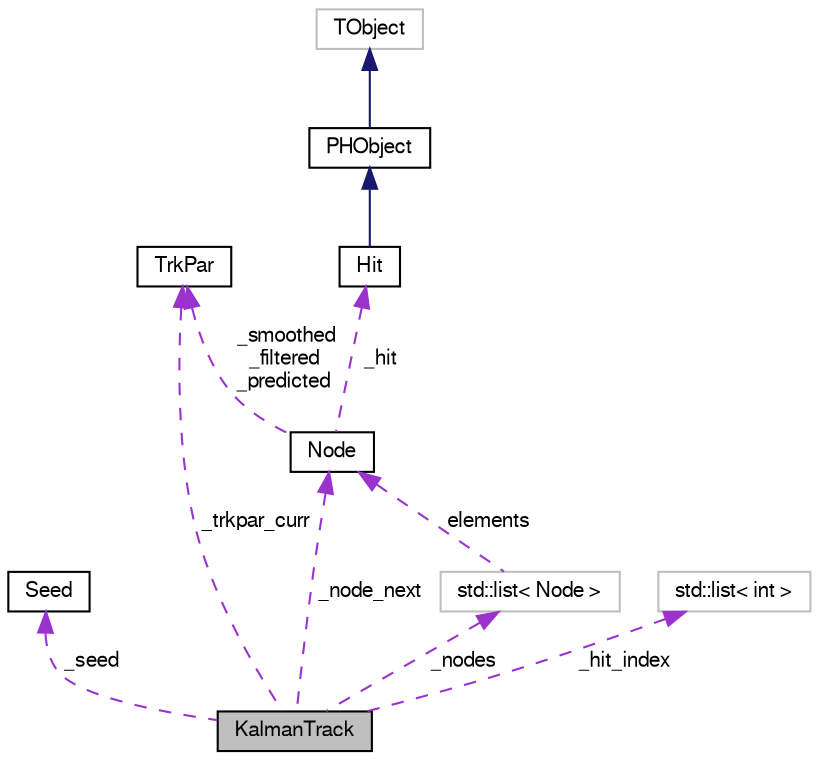 digraph "KalmanTrack"
{
  bgcolor="transparent";
  edge [fontname="FreeSans",fontsize="10",labelfontname="FreeSans",labelfontsize="10"];
  node [fontname="FreeSans",fontsize="10",shape=record];
  Node1 [label="KalmanTrack",height=0.2,width=0.4,color="black", fillcolor="grey75", style="filled" fontcolor="black"];
  Node2 -> Node1 [dir="back",color="darkorchid3",fontsize="10",style="dashed",label=" _seed" ,fontname="FreeSans"];
  Node2 [label="Seed",height=0.2,width=0.4,color="black",URL="$db/d19/classSeed.html",tooltip="Seed structure to store the temporary prop. seeds information. "];
  Node3 -> Node1 [dir="back",color="darkorchid3",fontsize="10",style="dashed",label=" _node_next" ,fontname="FreeSans"];
  Node3 [label="Node",height=0.2,width=0.4,color="black",URL="$df/dd0/classNode.html"];
  Node4 -> Node3 [dir="back",color="darkorchid3",fontsize="10",style="dashed",label=" _smoothed\n_filtered\n_predicted" ,fontname="FreeSans"];
  Node4 [label="TrkPar",height=0.2,width=0.4,color="black",URL="$d2/d70/classTrkPar.html"];
  Node5 -> Node3 [dir="back",color="darkorchid3",fontsize="10",style="dashed",label=" _hit" ,fontname="FreeSans"];
  Node5 [label="Hit",height=0.2,width=0.4,color="black",URL="$d0/d88/classHit.html",tooltip="Definition of hit structure. "];
  Node6 -> Node5 [dir="back",color="midnightblue",fontsize="10",style="solid",fontname="FreeSans"];
  Node6 [label="PHObject",height=0.2,width=0.4,color="black",URL="$d9/d24/classPHObject.html"];
  Node7 -> Node6 [dir="back",color="midnightblue",fontsize="10",style="solid",fontname="FreeSans"];
  Node7 [label="TObject",height=0.2,width=0.4,color="grey75"];
  Node8 -> Node1 [dir="back",color="darkorchid3",fontsize="10",style="dashed",label=" _nodes" ,fontname="FreeSans"];
  Node8 [label="std::list\< Node \>",height=0.2,width=0.4,color="grey75"];
  Node3 -> Node8 [dir="back",color="darkorchid3",fontsize="10",style="dashed",label=" elements" ,fontname="FreeSans"];
  Node4 -> Node1 [dir="back",color="darkorchid3",fontsize="10",style="dashed",label=" _trkpar_curr" ,fontname="FreeSans"];
  Node9 -> Node1 [dir="back",color="darkorchid3",fontsize="10",style="dashed",label=" _hit_index" ,fontname="FreeSans"];
  Node9 [label="std::list\< int \>",height=0.2,width=0.4,color="grey75"];
}
